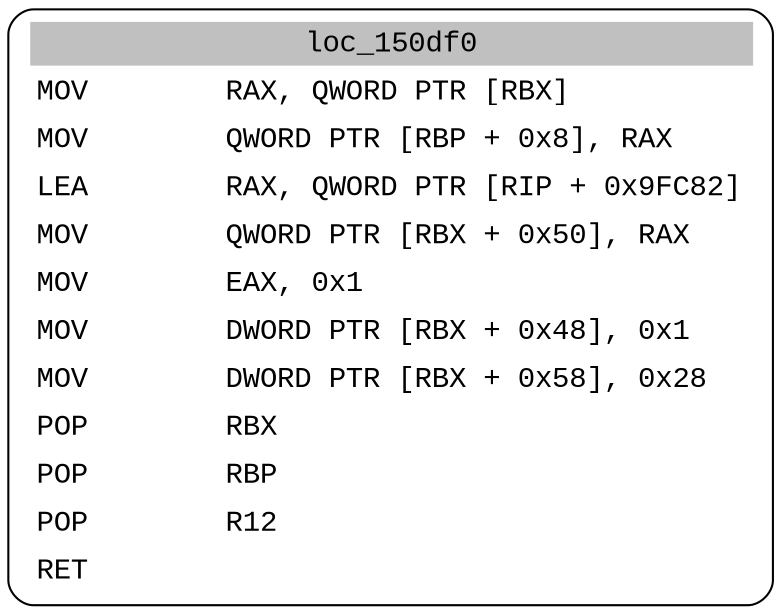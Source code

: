 digraph asm_graph {
1941 [
shape="Mrecord" fontname="Courier New"label =<<table border="0" cellborder="0" cellpadding="3"><tr><td align="center" colspan="2" bgcolor="grey">loc_150df0</td></tr><tr><td align="left">MOV        RAX, QWORD PTR [RBX]</td></tr><tr><td align="left">MOV        QWORD PTR [RBP + 0x8], RAX</td></tr><tr><td align="left">LEA        RAX, QWORD PTR [RIP + 0x9FC82]</td></tr><tr><td align="left">MOV        QWORD PTR [RBX + 0x50], RAX</td></tr><tr><td align="left">MOV        EAX, 0x1</td></tr><tr><td align="left">MOV        DWORD PTR [RBX + 0x48], 0x1</td></tr><tr><td align="left">MOV        DWORD PTR [RBX + 0x58], 0x28</td></tr><tr><td align="left">POP        RBX</td></tr><tr><td align="left">POP        RBP</td></tr><tr><td align="left">POP        R12</td></tr><tr><td align="left">RET        </td></tr></table>> ];
}